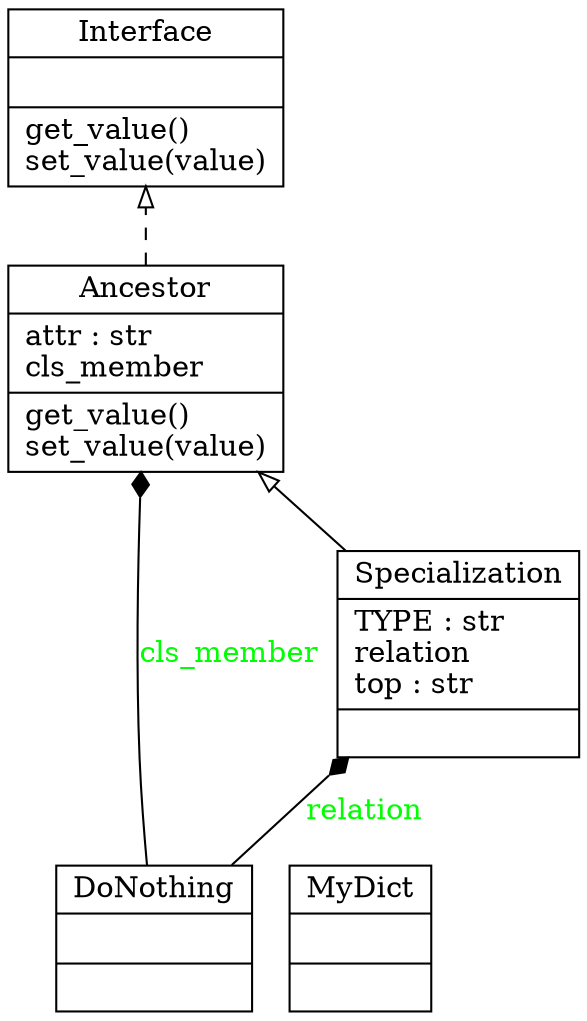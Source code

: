 digraph "classes_No_Name" {
charset="utf-8"
rankdir=BT
"0" [color="black", fontcolor="black", label="{Ancestor|attr : str\lcls_member\l|get_value()\lset_value(value)\l}", shape="record", style="solid"];
"1" [color="black", fontcolor="black", label="{DoNothing|\l|}", shape="record", style="solid"];
"2" [color="black", fontcolor="black", label="{Interface|\l|get_value()\lset_value(value)\l}", shape="record", style="solid"];
"3" [color="black", fontcolor="black", label="{MyDict|\l|}", shape="record", style="solid"];
"4" [color="black", fontcolor="black", label="{Specialization|TYPE : str\lrelation\ltop : str\l|}", shape="record", style="solid"];
"4" -> "0" [arrowhead="empty", arrowtail="none"];
"0" -> "2" [arrowhead="empty", arrowtail="node", style="dashed"];
"1" -> "0" [arrowhead="diamond", arrowtail="none", fontcolor="green", label="cls_member", style="solid"];
"1" -> "4" [arrowhead="diamond", arrowtail="none", fontcolor="green", label="relation", style="solid"];
}
